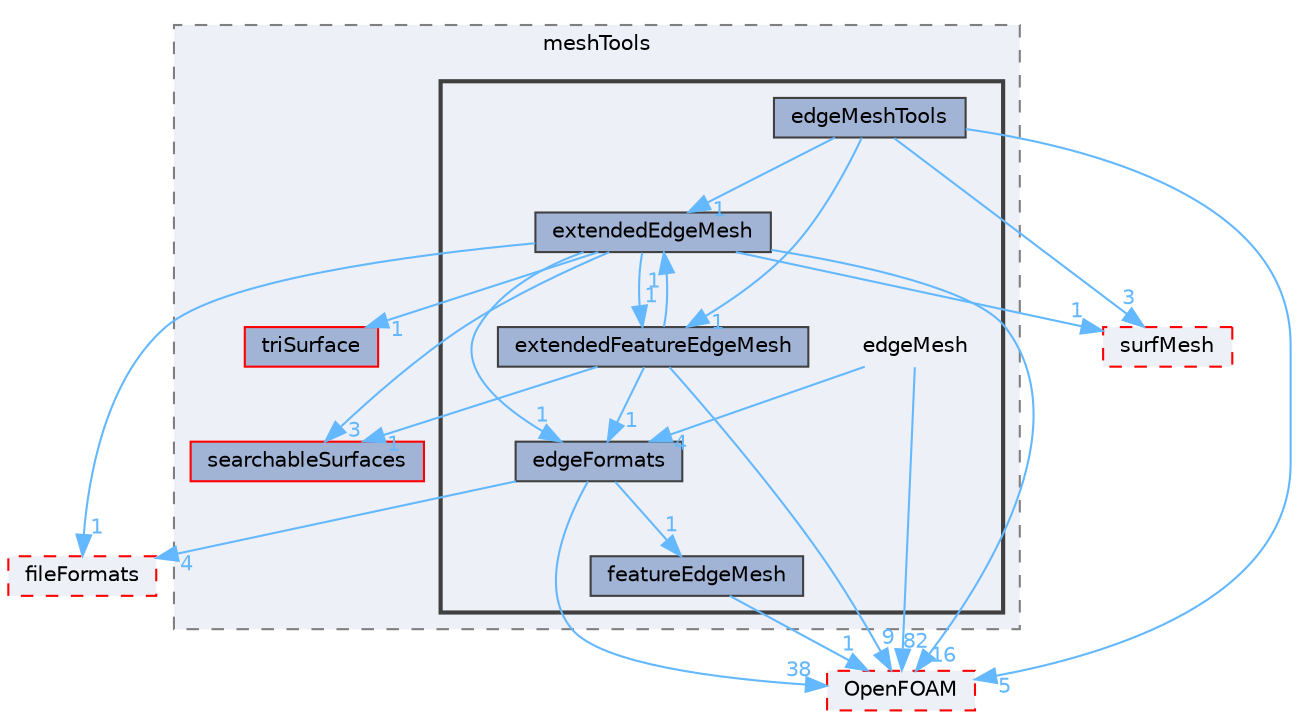 digraph "src/meshTools/edgeMesh"
{
 // LATEX_PDF_SIZE
  bgcolor="transparent";
  edge [fontname=Helvetica,fontsize=10,labelfontname=Helvetica,labelfontsize=10];
  node [fontname=Helvetica,fontsize=10,shape=box,height=0.2,width=0.4];
  compound=true
  subgraph clusterdir_ae30ad0bef50cf391b24c614251bb9fd {
    graph [ bgcolor="#edf0f7", pencolor="grey50", label="meshTools", fontname=Helvetica,fontsize=10 style="filled,dashed", URL="dir_ae30ad0bef50cf391b24c614251bb9fd.html",tooltip=""]
  dir_2c4b96702ead4056d900947b6784ec65 [label="triSurface", fillcolor="#a2b4d6", color="red", style="filled", URL="dir_2c4b96702ead4056d900947b6784ec65.html",tooltip=""];
  dir_fdba7555f757b9c8126275cbaccc3a14 [label="searchableSurfaces", fillcolor="#a2b4d6", color="red", style="filled", URL="dir_fdba7555f757b9c8126275cbaccc3a14.html",tooltip=""];
  subgraph clusterdir_49db66e8fd2a67bf222b9ee7503b6041 {
    graph [ bgcolor="#edf0f7", pencolor="grey25", label="", fontname=Helvetica,fontsize=10 style="filled,bold", URL="dir_49db66e8fd2a67bf222b9ee7503b6041.html",tooltip=""]
    dir_49db66e8fd2a67bf222b9ee7503b6041 [shape=plaintext, label="edgeMesh"];
  dir_386e217692e5c654f15e5b4f32b7a72f [label="edgeFormats", fillcolor="#a2b4d6", color="grey25", style="filled", URL="dir_386e217692e5c654f15e5b4f32b7a72f.html",tooltip=""];
  dir_9a511bb6023c6f8f012b45fff080cd3a [label="edgeMeshTools", fillcolor="#a2b4d6", color="grey25", style="filled", URL="dir_9a511bb6023c6f8f012b45fff080cd3a.html",tooltip=""];
  dir_133a5f0ac9b4d6a67a68529a4e9da489 [label="extendedEdgeMesh", fillcolor="#a2b4d6", color="grey25", style="filled", URL="dir_133a5f0ac9b4d6a67a68529a4e9da489.html",tooltip=""];
  dir_758503b1ae7f52666a7d29c9de90ba70 [label="extendedFeatureEdgeMesh", fillcolor="#a2b4d6", color="grey25", style="filled", URL="dir_758503b1ae7f52666a7d29c9de90ba70.html",tooltip=""];
  dir_f004ce8b53d220cf80067277fc89b9e6 [label="featureEdgeMesh", fillcolor="#a2b4d6", color="grey25", style="filled", URL="dir_f004ce8b53d220cf80067277fc89b9e6.html",tooltip=""];
  }
  }
  dir_c5473ff19b20e6ec4dfe5c310b3778a8 [label="OpenFOAM", fillcolor="#edf0f7", color="red", style="filled,dashed", URL="dir_c5473ff19b20e6ec4dfe5c310b3778a8.html",tooltip=""];
  dir_0a88fe22feb23ce5f078a04a1df67721 [label="surfMesh", fillcolor="#edf0f7", color="red", style="filled,dashed", URL="dir_0a88fe22feb23ce5f078a04a1df67721.html",tooltip=""];
  dir_b05602f37bb521a7142c0a3e200b5f35 [label="fileFormats", fillcolor="#edf0f7", color="red", style="filled,dashed", URL="dir_b05602f37bb521a7142c0a3e200b5f35.html",tooltip=""];
  dir_49db66e8fd2a67bf222b9ee7503b6041->dir_386e217692e5c654f15e5b4f32b7a72f [headlabel="4", labeldistance=1.5 headhref="dir_001112_001107.html" href="dir_001112_001107.html" color="steelblue1" fontcolor="steelblue1"];
  dir_49db66e8fd2a67bf222b9ee7503b6041->dir_c5473ff19b20e6ec4dfe5c310b3778a8 [headlabel="82", labeldistance=1.5 headhref="dir_001112_002695.html" href="dir_001112_002695.html" color="steelblue1" fontcolor="steelblue1"];
  dir_386e217692e5c654f15e5b4f32b7a72f->dir_c5473ff19b20e6ec4dfe5c310b3778a8 [headlabel="38", labeldistance=1.5 headhref="dir_001107_002695.html" href="dir_001107_002695.html" color="steelblue1" fontcolor="steelblue1"];
  dir_386e217692e5c654f15e5b4f32b7a72f->dir_f004ce8b53d220cf80067277fc89b9e6 [headlabel="1", labeldistance=1.5 headhref="dir_001107_001314.html" href="dir_001107_001314.html" color="steelblue1" fontcolor="steelblue1"];
  dir_386e217692e5c654f15e5b4f32b7a72f->dir_b05602f37bb521a7142c0a3e200b5f35 [headlabel="4", labeldistance=1.5 headhref="dir_001107_001353.html" href="dir_001107_001353.html" color="steelblue1" fontcolor="steelblue1"];
  dir_9a511bb6023c6f8f012b45fff080cd3a->dir_0a88fe22feb23ce5f078a04a1df67721 [headlabel="3", labeldistance=1.5 headhref="dir_001114_003891.html" href="dir_001114_003891.html" color="steelblue1" fontcolor="steelblue1"];
  dir_9a511bb6023c6f8f012b45fff080cd3a->dir_133a5f0ac9b4d6a67a68529a4e9da489 [headlabel="1", labeldistance=1.5 headhref="dir_001114_001214.html" href="dir_001114_001214.html" color="steelblue1" fontcolor="steelblue1"];
  dir_9a511bb6023c6f8f012b45fff080cd3a->dir_758503b1ae7f52666a7d29c9de90ba70 [headlabel="1", labeldistance=1.5 headhref="dir_001114_001215.html" href="dir_001114_001215.html" color="steelblue1" fontcolor="steelblue1"];
  dir_9a511bb6023c6f8f012b45fff080cd3a->dir_c5473ff19b20e6ec4dfe5c310b3778a8 [headlabel="5", labeldistance=1.5 headhref="dir_001114_002695.html" href="dir_001114_002695.html" color="steelblue1" fontcolor="steelblue1"];
  dir_133a5f0ac9b4d6a67a68529a4e9da489->dir_0a88fe22feb23ce5f078a04a1df67721 [headlabel="1", labeldistance=1.5 headhref="dir_001214_003891.html" href="dir_001214_003891.html" color="steelblue1" fontcolor="steelblue1"];
  dir_133a5f0ac9b4d6a67a68529a4e9da489->dir_2c4b96702ead4056d900947b6784ec65 [headlabel="1", labeldistance=1.5 headhref="dir_001214_004124.html" href="dir_001214_004124.html" color="steelblue1" fontcolor="steelblue1"];
  dir_133a5f0ac9b4d6a67a68529a4e9da489->dir_386e217692e5c654f15e5b4f32b7a72f [headlabel="1", labeldistance=1.5 headhref="dir_001214_001107.html" href="dir_001214_001107.html" color="steelblue1" fontcolor="steelblue1"];
  dir_133a5f0ac9b4d6a67a68529a4e9da489->dir_758503b1ae7f52666a7d29c9de90ba70 [headlabel="1", labeldistance=1.5 headhref="dir_001214_001215.html" href="dir_001214_001215.html" color="steelblue1" fontcolor="steelblue1"];
  dir_133a5f0ac9b4d6a67a68529a4e9da489->dir_b05602f37bb521a7142c0a3e200b5f35 [headlabel="1", labeldistance=1.5 headhref="dir_001214_001353.html" href="dir_001214_001353.html" color="steelblue1" fontcolor="steelblue1"];
  dir_133a5f0ac9b4d6a67a68529a4e9da489->dir_c5473ff19b20e6ec4dfe5c310b3778a8 [headlabel="16", labeldistance=1.5 headhref="dir_001214_002695.html" href="dir_001214_002695.html" color="steelblue1" fontcolor="steelblue1"];
  dir_133a5f0ac9b4d6a67a68529a4e9da489->dir_fdba7555f757b9c8126275cbaccc3a14 [headlabel="3", labeldistance=1.5 headhref="dir_001214_003461.html" href="dir_001214_003461.html" color="steelblue1" fontcolor="steelblue1"];
  dir_758503b1ae7f52666a7d29c9de90ba70->dir_133a5f0ac9b4d6a67a68529a4e9da489 [headlabel="1", labeldistance=1.5 headhref="dir_001215_001214.html" href="dir_001215_001214.html" color="steelblue1" fontcolor="steelblue1"];
  dir_758503b1ae7f52666a7d29c9de90ba70->dir_386e217692e5c654f15e5b4f32b7a72f [headlabel="1", labeldistance=1.5 headhref="dir_001215_001107.html" href="dir_001215_001107.html" color="steelblue1" fontcolor="steelblue1"];
  dir_758503b1ae7f52666a7d29c9de90ba70->dir_c5473ff19b20e6ec4dfe5c310b3778a8 [headlabel="9", labeldistance=1.5 headhref="dir_001215_002695.html" href="dir_001215_002695.html" color="steelblue1" fontcolor="steelblue1"];
  dir_758503b1ae7f52666a7d29c9de90ba70->dir_fdba7555f757b9c8126275cbaccc3a14 [headlabel="1", labeldistance=1.5 headhref="dir_001215_003461.html" href="dir_001215_003461.html" color="steelblue1" fontcolor="steelblue1"];
  dir_f004ce8b53d220cf80067277fc89b9e6->dir_c5473ff19b20e6ec4dfe5c310b3778a8 [headlabel="1", labeldistance=1.5 headhref="dir_001314_002695.html" href="dir_001314_002695.html" color="steelblue1" fontcolor="steelblue1"];
}
